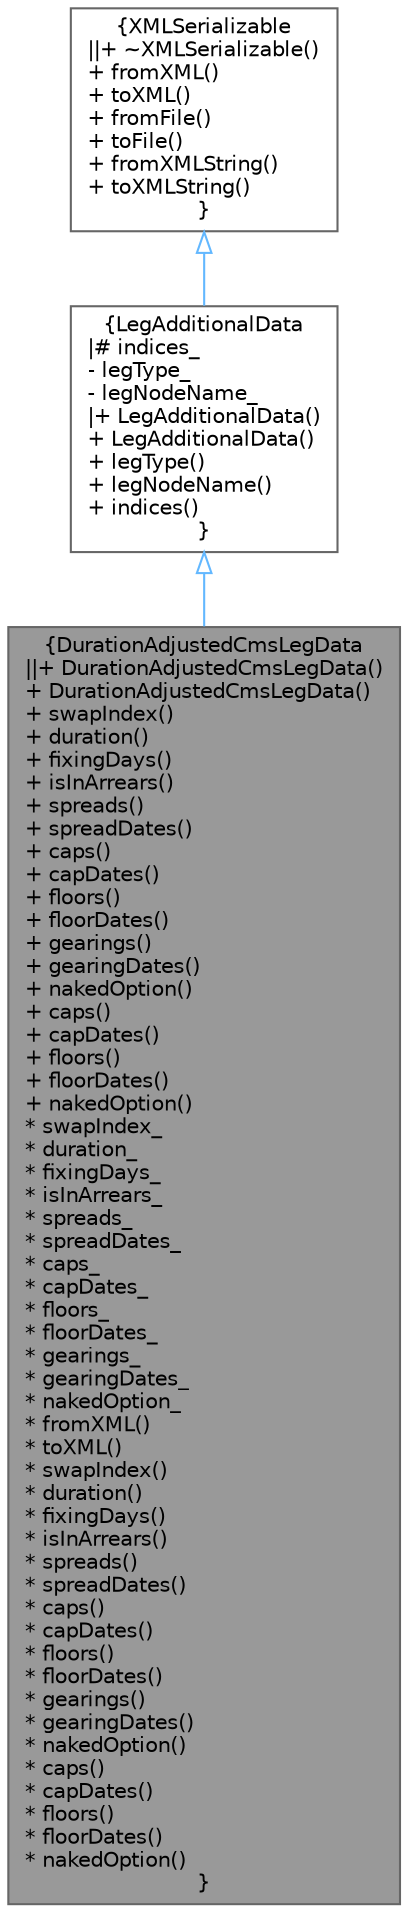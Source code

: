 digraph "DurationAdjustedCmsLegData"
{
 // INTERACTIVE_SVG=YES
 // LATEX_PDF_SIZE
  bgcolor="transparent";
  edge [fontname=Helvetica,fontsize=10,labelfontname=Helvetica,labelfontsize=10];
  node [fontname=Helvetica,fontsize=10,shape=box,height=0.2,width=0.4];
  Node1 [label="{DurationAdjustedCmsLegData\n||+ DurationAdjustedCmsLegData()\l+ DurationAdjustedCmsLegData()\l+ swapIndex()\l+ duration()\l+ fixingDays()\l+ isInArrears()\l+ spreads()\l+ spreadDates()\l+ caps()\l+ capDates()\l+ floors()\l+ floorDates()\l+ gearings()\l+ gearingDates()\l+ nakedOption()\l+ caps()\l+ capDates()\l+ floors()\l+ floorDates()\l+ nakedOption()\l* swapIndex_\l* duration_\l* fixingDays_\l* isInArrears_\l* spreads_\l* spreadDates_\l* caps_\l* capDates_\l* floors_\l* floorDates_\l* gearings_\l* gearingDates_\l* nakedOption_\l* fromXML()\l* toXML()\l* swapIndex()\l* duration()\l* fixingDays()\l* isInArrears()\l* spreads()\l* spreadDates()\l* caps()\l* capDates()\l* floors()\l* floorDates()\l* gearings()\l* gearingDates()\l* nakedOption()\l* caps()\l* capDates()\l* floors()\l* floorDates()\l* nakedOption()\l}",height=0.2,width=0.4,color="gray40", fillcolor="grey60", style="filled", fontcolor="black",tooltip=" "];
  Node2 -> Node1 [dir="back",color="steelblue1",style="solid",arrowtail="onormal"];
  Node2 [label="{LegAdditionalData\n|# indices_\l- legType_\l- legNodeName_\l|+ LegAdditionalData()\l+ LegAdditionalData()\l+ legType()\l+ legNodeName()\l+ indices()\l}",height=0.2,width=0.4,color="gray40", fillcolor="white", style="filled",URL="$classore_1_1data_1_1_leg_additional_data.html",tooltip="Serializable Additional Leg Data."];
  Node3 -> Node2 [dir="back",color="steelblue1",style="solid",arrowtail="onormal"];
  Node3 [label="{XMLSerializable\n||+ ~XMLSerializable()\l+ fromXML()\l+ toXML()\l+ fromFile()\l+ toFile()\l+ fromXMLString()\l+ toXMLString()\l}",height=0.2,width=0.4,color="gray40", fillcolor="white", style="filled",URL="$classore_1_1data_1_1_x_m_l_serializable.html",tooltip="Base class for all serializable classes."];
}
